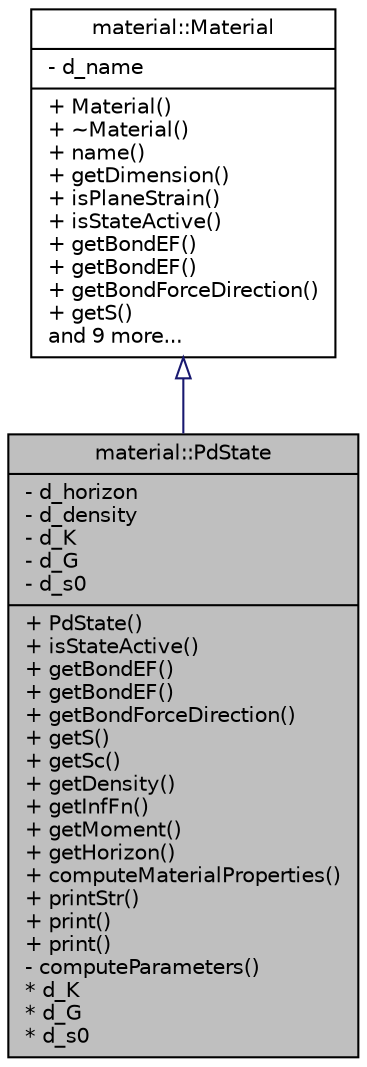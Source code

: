 digraph "material::PdState"
{
  edge [fontname="Helvetica",fontsize="10",labelfontname="Helvetica",labelfontsize="10"];
  node [fontname="Helvetica",fontsize="10",shape=record];
  Node0 [label="{material::PdState\n|- d_horizon\l- d_density\l- d_K\l- d_G\l- d_s0\l|+ PdState()\l+ isStateActive()\l+ getBondEF()\l+ getBondEF()\l+ getBondForceDirection()\l+ getS()\l+ getSc()\l+ getDensity()\l+ getInfFn()\l+ getMoment()\l+ getHorizon()\l+ computeMaterialProperties()\l+ printStr()\l+ print()\l+ print()\l- computeParameters()\l* d_K\l* d_G\l* d_s0\l}",height=0.2,width=0.4,color="black", fillcolor="grey75", style="filled", fontcolor="black"];
  Node1 -> Node0 [dir="back",color="midnightblue",fontsize="10",style="solid",arrowtail="onormal",fontname="Helvetica"];
  Node1 [label="{material::Material\n|- d_name\l|+ Material()\l+ ~Material()\l+ name()\l+ getDimension()\l+ isPlaneStrain()\l+ isStateActive()\l+ getBondEF()\l+ getBondEF()\l+ getBondForceDirection()\l+ getS()\land 9 more...\l}",height=0.2,width=0.4,color="black", fillcolor="white", style="filled",URL="$classmaterial_1_1Material.html",tooltip="Collection of methods and database related to peridynamic material. "];
}
